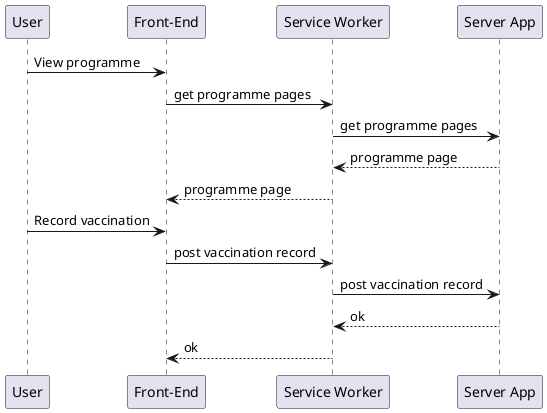 @startuml

participant "User" as user
participant "Front-End" as frontend
participant "Service Worker" as sw
participant "Server App" as server

user -> frontend: View programme
frontend -> sw: get programme pages
sw -> server: get programme pages
sw <-- server: programme page
frontend <-- sw: programme page

user -> frontend: Record vaccination
frontend -> sw: post vaccination record
sw -> server: post vaccination record
sw <-- server: ok
frontend <-- sw: ok

@enduml
